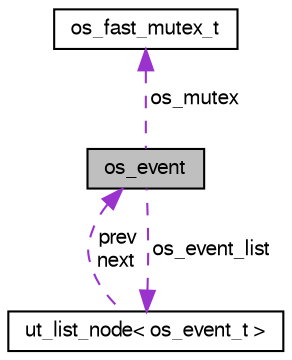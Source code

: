 digraph "os_event"
{
  bgcolor="transparent";
  edge [fontname="FreeSans",fontsize="10",labelfontname="FreeSans",labelfontsize="10"];
  node [fontname="FreeSans",fontsize="10",shape=record];
  Node1 [label="os_event",height=0.2,width=0.4,color="black", fillcolor="grey75", style="filled" fontcolor="black"];
  Node2 -> Node1 [dir="back",color="darkorchid3",fontsize="10",style="dashed",label=" os_event_list" ,fontname="FreeSans"];
  Node2 [label="ut_list_node\< os_event_t \>",height=0.2,width=0.4,color="black",URL="$structut__list__node.html"];
  Node1 -> Node2 [dir="back",color="darkorchid3",fontsize="10",style="dashed",label=" prev\nnext" ,fontname="FreeSans"];
  Node3 -> Node1 [dir="back",color="darkorchid3",fontsize="10",style="dashed",label=" os_mutex" ,fontname="FreeSans"];
  Node3 [label="os_fast_mutex_t",height=0.2,width=0.4,color="black",URL="$structos__fast__mutex__t.html"];
}
